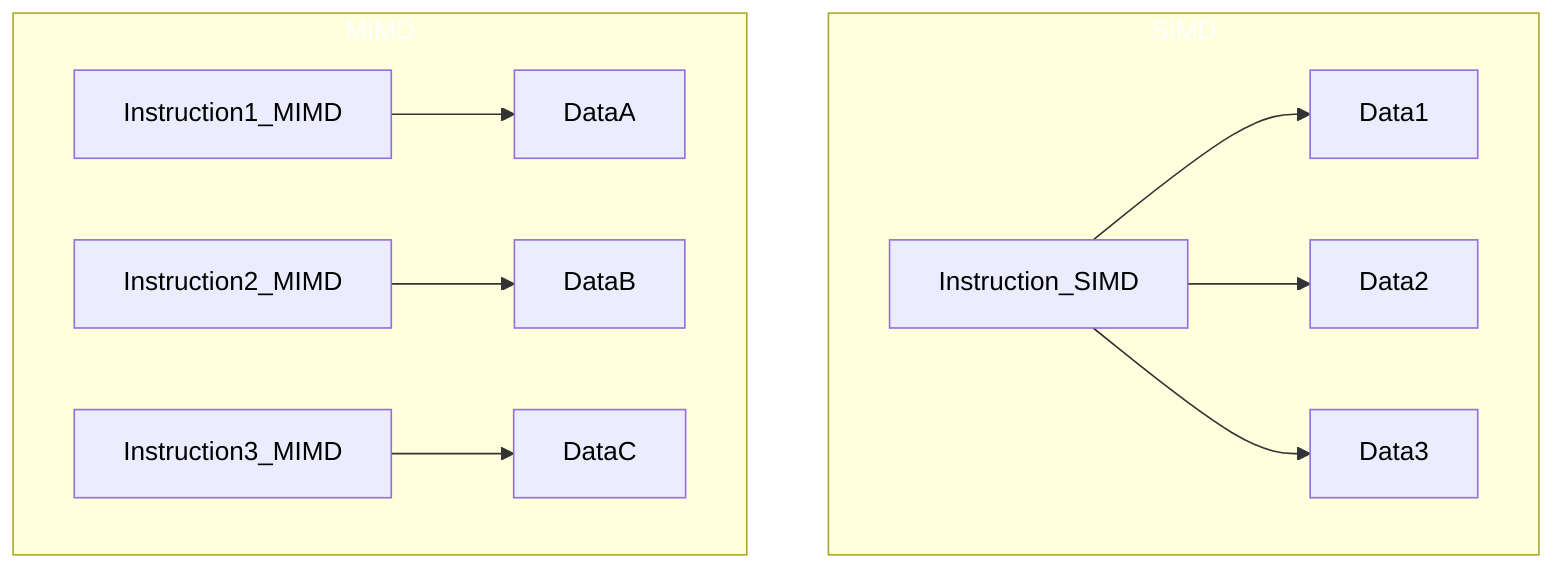 graph TD
    subgraph SIMD
        direction LR
        Instruction_SIMD --> Data1;
        Instruction_SIMD --> Data2;
        Instruction_SIMD --> Data3;
    end
    subgraph MIMD
        direction LR
        Instruction1_MIMD --> DataA;
        Instruction2_MIMD --> DataB;
        Instruction3_MIMD --> DataC;
    end
    
    %% Styling
    classDef default color:#000000
    classDef lightText color:#ffffff
    
    class SIMD,MIMD lightText